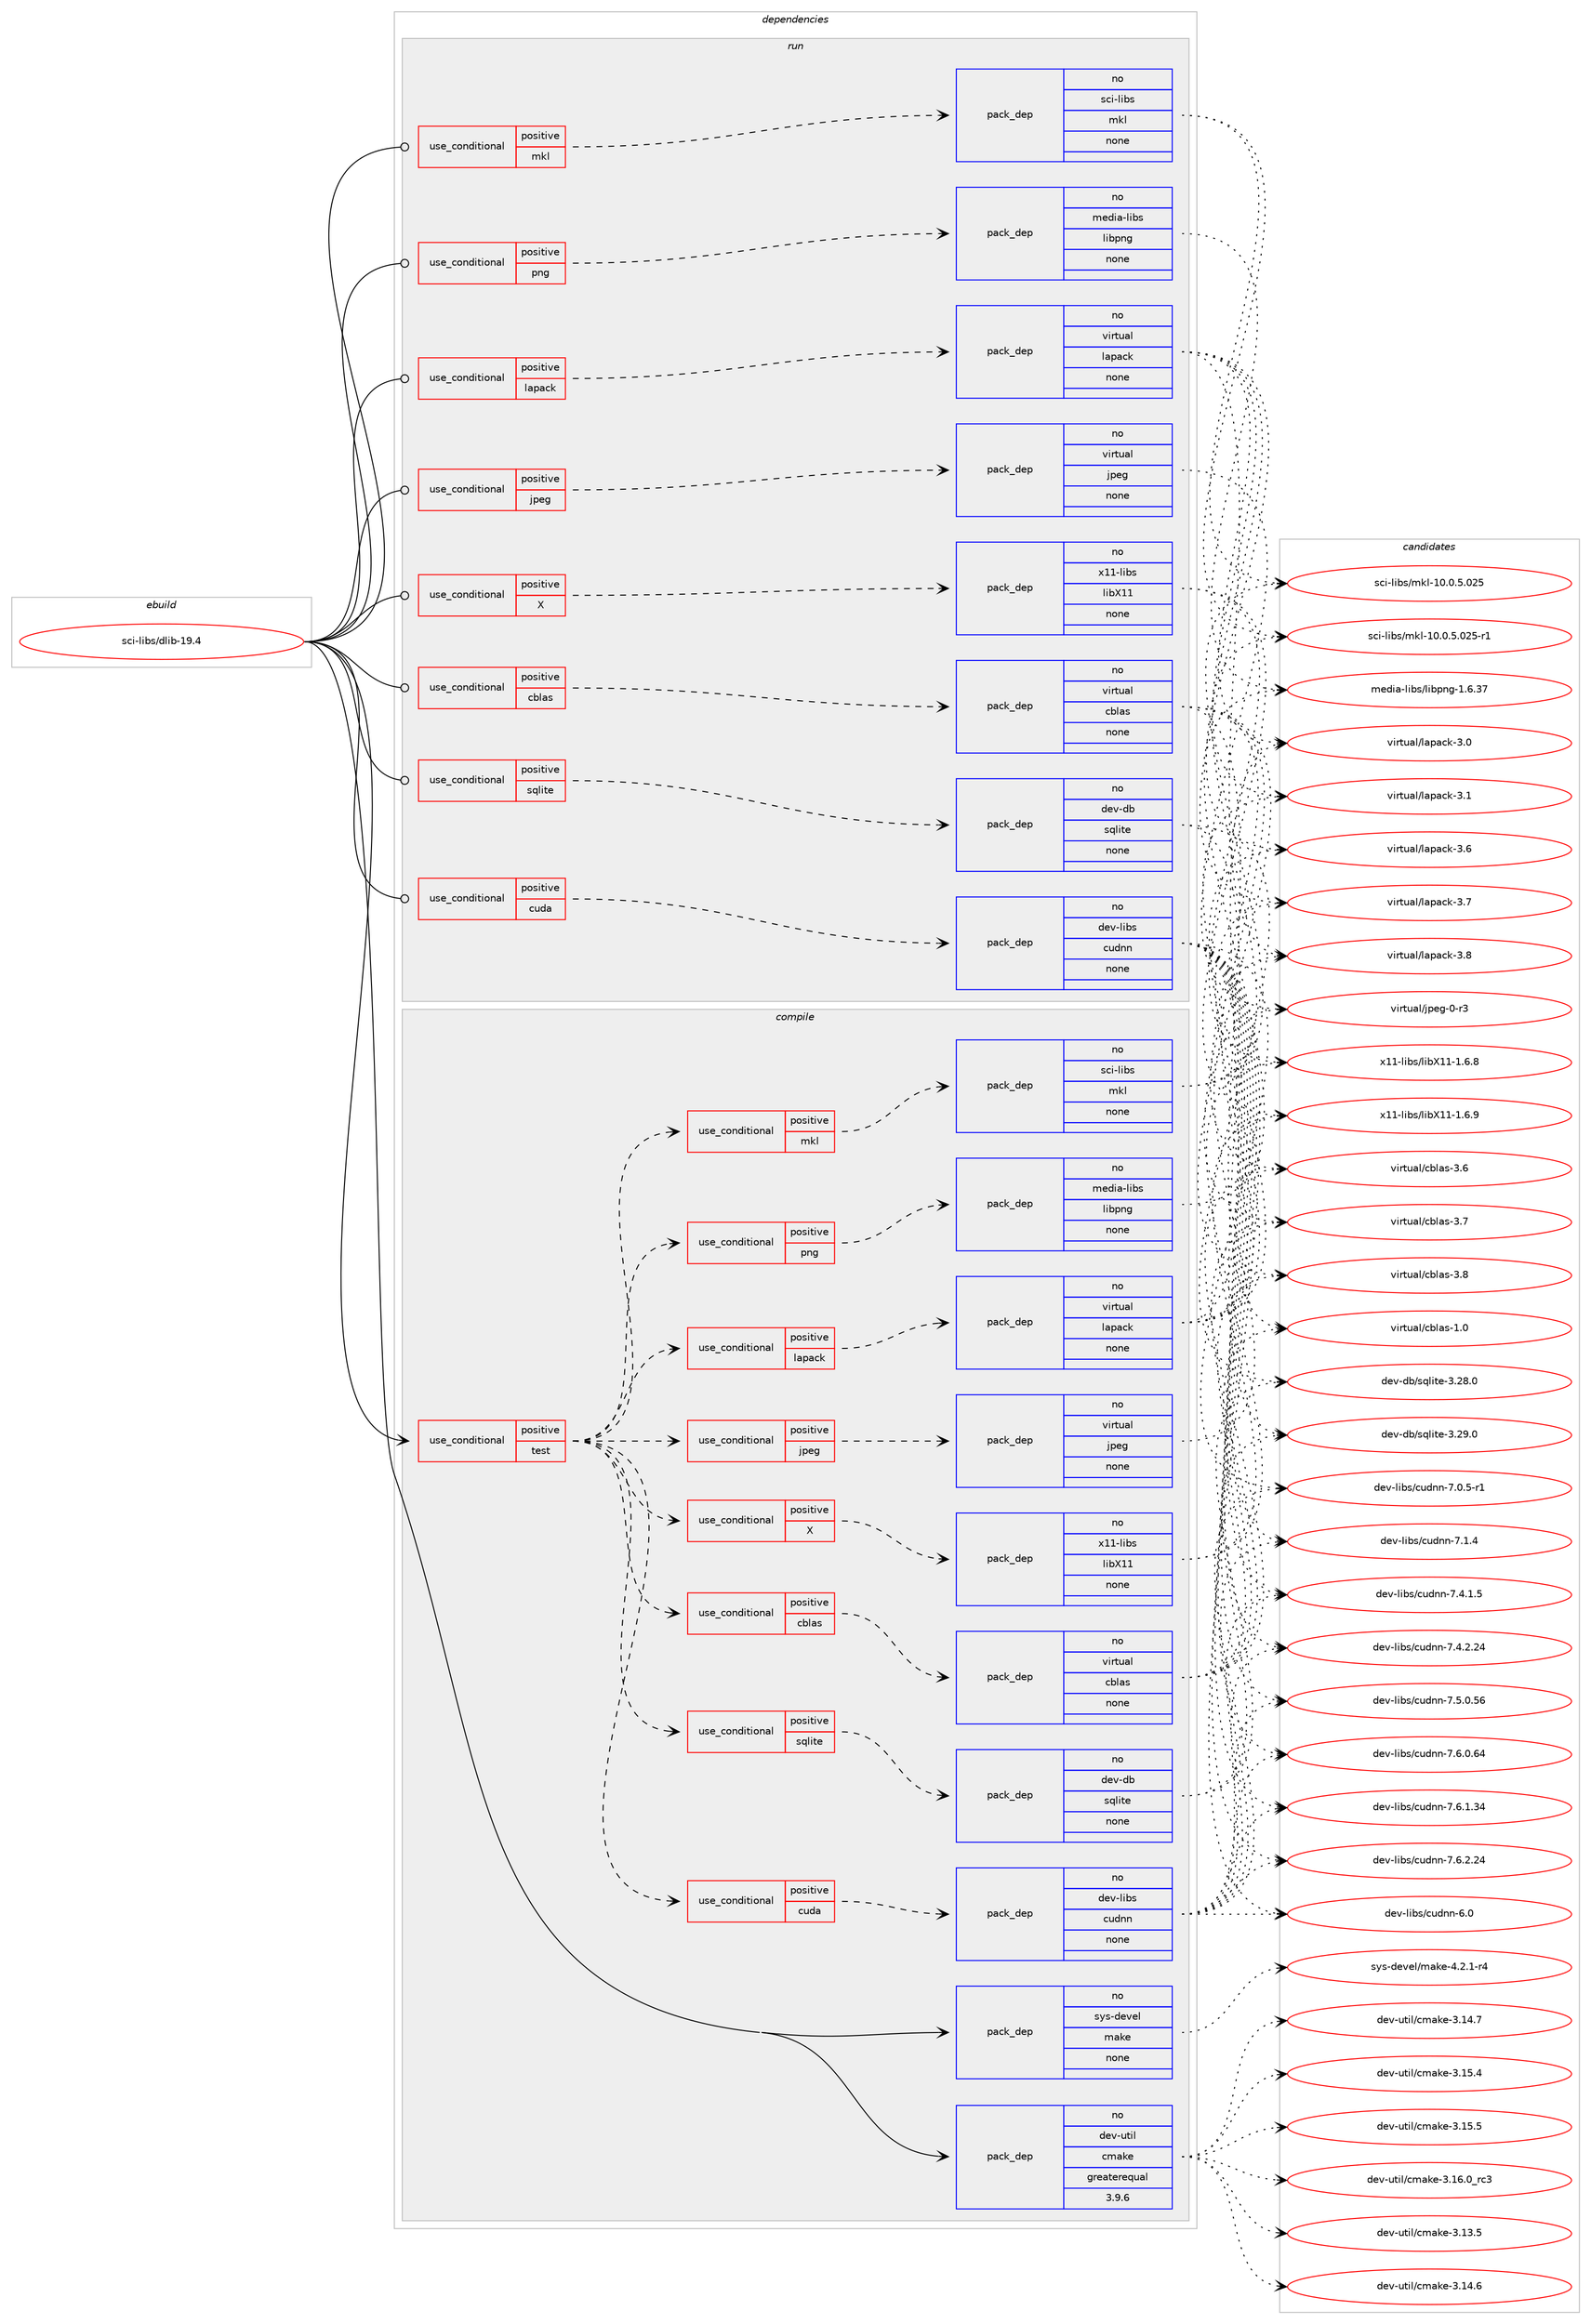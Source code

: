 digraph prolog {

# *************
# Graph options
# *************

newrank=true;
concentrate=true;
compound=true;
graph [rankdir=LR,fontname=Helvetica,fontsize=10,ranksep=1.5];#, ranksep=2.5, nodesep=0.2];
edge  [arrowhead=vee];
node  [fontname=Helvetica,fontsize=10];

# **********
# The ebuild
# **********

subgraph cluster_leftcol {
color=gray;
rank=same;
label=<<i>ebuild</i>>;
id [label="sci-libs/dlib-19.4", color=red, width=4, href="../sci-libs/dlib-19.4.svg"];
}

# ****************
# The dependencies
# ****************

subgraph cluster_midcol {
color=gray;
label=<<i>dependencies</i>>;
subgraph cluster_compile {
fillcolor="#eeeeee";
style=filled;
label=<<i>compile</i>>;
subgraph cond207918 {
dependency856622 [label=<<TABLE BORDER="0" CELLBORDER="1" CELLSPACING="0" CELLPADDING="4"><TR><TD ROWSPAN="3" CELLPADDING="10">use_conditional</TD></TR><TR><TD>positive</TD></TR><TR><TD>test</TD></TR></TABLE>>, shape=none, color=red];
subgraph cond207919 {
dependency856623 [label=<<TABLE BORDER="0" CELLBORDER="1" CELLSPACING="0" CELLPADDING="4"><TR><TD ROWSPAN="3" CELLPADDING="10">use_conditional</TD></TR><TR><TD>positive</TD></TR><TR><TD>cblas</TD></TR></TABLE>>, shape=none, color=red];
subgraph pack633583 {
dependency856624 [label=<<TABLE BORDER="0" CELLBORDER="1" CELLSPACING="0" CELLPADDING="4" WIDTH="220"><TR><TD ROWSPAN="6" CELLPADDING="30">pack_dep</TD></TR><TR><TD WIDTH="110">no</TD></TR><TR><TD>virtual</TD></TR><TR><TD>cblas</TD></TR><TR><TD>none</TD></TR><TR><TD></TD></TR></TABLE>>, shape=none, color=blue];
}
dependency856623:e -> dependency856624:w [weight=20,style="dashed",arrowhead="vee"];
}
dependency856622:e -> dependency856623:w [weight=20,style="dashed",arrowhead="vee"];
subgraph cond207920 {
dependency856625 [label=<<TABLE BORDER="0" CELLBORDER="1" CELLSPACING="0" CELLPADDING="4"><TR><TD ROWSPAN="3" CELLPADDING="10">use_conditional</TD></TR><TR><TD>positive</TD></TR><TR><TD>cuda</TD></TR></TABLE>>, shape=none, color=red];
subgraph pack633584 {
dependency856626 [label=<<TABLE BORDER="0" CELLBORDER="1" CELLSPACING="0" CELLPADDING="4" WIDTH="220"><TR><TD ROWSPAN="6" CELLPADDING="30">pack_dep</TD></TR><TR><TD WIDTH="110">no</TD></TR><TR><TD>dev-libs</TD></TR><TR><TD>cudnn</TD></TR><TR><TD>none</TD></TR><TR><TD></TD></TR></TABLE>>, shape=none, color=blue];
}
dependency856625:e -> dependency856626:w [weight=20,style="dashed",arrowhead="vee"];
}
dependency856622:e -> dependency856625:w [weight=20,style="dashed",arrowhead="vee"];
subgraph cond207921 {
dependency856627 [label=<<TABLE BORDER="0" CELLBORDER="1" CELLSPACING="0" CELLPADDING="4"><TR><TD ROWSPAN="3" CELLPADDING="10">use_conditional</TD></TR><TR><TD>positive</TD></TR><TR><TD>jpeg</TD></TR></TABLE>>, shape=none, color=red];
subgraph pack633585 {
dependency856628 [label=<<TABLE BORDER="0" CELLBORDER="1" CELLSPACING="0" CELLPADDING="4" WIDTH="220"><TR><TD ROWSPAN="6" CELLPADDING="30">pack_dep</TD></TR><TR><TD WIDTH="110">no</TD></TR><TR><TD>virtual</TD></TR><TR><TD>jpeg</TD></TR><TR><TD>none</TD></TR><TR><TD></TD></TR></TABLE>>, shape=none, color=blue];
}
dependency856627:e -> dependency856628:w [weight=20,style="dashed",arrowhead="vee"];
}
dependency856622:e -> dependency856627:w [weight=20,style="dashed",arrowhead="vee"];
subgraph cond207922 {
dependency856629 [label=<<TABLE BORDER="0" CELLBORDER="1" CELLSPACING="0" CELLPADDING="4"><TR><TD ROWSPAN="3" CELLPADDING="10">use_conditional</TD></TR><TR><TD>positive</TD></TR><TR><TD>lapack</TD></TR></TABLE>>, shape=none, color=red];
subgraph pack633586 {
dependency856630 [label=<<TABLE BORDER="0" CELLBORDER="1" CELLSPACING="0" CELLPADDING="4" WIDTH="220"><TR><TD ROWSPAN="6" CELLPADDING="30">pack_dep</TD></TR><TR><TD WIDTH="110">no</TD></TR><TR><TD>virtual</TD></TR><TR><TD>lapack</TD></TR><TR><TD>none</TD></TR><TR><TD></TD></TR></TABLE>>, shape=none, color=blue];
}
dependency856629:e -> dependency856630:w [weight=20,style="dashed",arrowhead="vee"];
}
dependency856622:e -> dependency856629:w [weight=20,style="dashed",arrowhead="vee"];
subgraph cond207923 {
dependency856631 [label=<<TABLE BORDER="0" CELLBORDER="1" CELLSPACING="0" CELLPADDING="4"><TR><TD ROWSPAN="3" CELLPADDING="10">use_conditional</TD></TR><TR><TD>positive</TD></TR><TR><TD>mkl</TD></TR></TABLE>>, shape=none, color=red];
subgraph pack633587 {
dependency856632 [label=<<TABLE BORDER="0" CELLBORDER="1" CELLSPACING="0" CELLPADDING="4" WIDTH="220"><TR><TD ROWSPAN="6" CELLPADDING="30">pack_dep</TD></TR><TR><TD WIDTH="110">no</TD></TR><TR><TD>sci-libs</TD></TR><TR><TD>mkl</TD></TR><TR><TD>none</TD></TR><TR><TD></TD></TR></TABLE>>, shape=none, color=blue];
}
dependency856631:e -> dependency856632:w [weight=20,style="dashed",arrowhead="vee"];
}
dependency856622:e -> dependency856631:w [weight=20,style="dashed",arrowhead="vee"];
subgraph cond207924 {
dependency856633 [label=<<TABLE BORDER="0" CELLBORDER="1" CELLSPACING="0" CELLPADDING="4"><TR><TD ROWSPAN="3" CELLPADDING="10">use_conditional</TD></TR><TR><TD>positive</TD></TR><TR><TD>png</TD></TR></TABLE>>, shape=none, color=red];
subgraph pack633588 {
dependency856634 [label=<<TABLE BORDER="0" CELLBORDER="1" CELLSPACING="0" CELLPADDING="4" WIDTH="220"><TR><TD ROWSPAN="6" CELLPADDING="30">pack_dep</TD></TR><TR><TD WIDTH="110">no</TD></TR><TR><TD>media-libs</TD></TR><TR><TD>libpng</TD></TR><TR><TD>none</TD></TR><TR><TD></TD></TR></TABLE>>, shape=none, color=blue];
}
dependency856633:e -> dependency856634:w [weight=20,style="dashed",arrowhead="vee"];
}
dependency856622:e -> dependency856633:w [weight=20,style="dashed",arrowhead="vee"];
subgraph cond207925 {
dependency856635 [label=<<TABLE BORDER="0" CELLBORDER="1" CELLSPACING="0" CELLPADDING="4"><TR><TD ROWSPAN="3" CELLPADDING="10">use_conditional</TD></TR><TR><TD>positive</TD></TR><TR><TD>sqlite</TD></TR></TABLE>>, shape=none, color=red];
subgraph pack633589 {
dependency856636 [label=<<TABLE BORDER="0" CELLBORDER="1" CELLSPACING="0" CELLPADDING="4" WIDTH="220"><TR><TD ROWSPAN="6" CELLPADDING="30">pack_dep</TD></TR><TR><TD WIDTH="110">no</TD></TR><TR><TD>dev-db</TD></TR><TR><TD>sqlite</TD></TR><TR><TD>none</TD></TR><TR><TD></TD></TR></TABLE>>, shape=none, color=blue];
}
dependency856635:e -> dependency856636:w [weight=20,style="dashed",arrowhead="vee"];
}
dependency856622:e -> dependency856635:w [weight=20,style="dashed",arrowhead="vee"];
subgraph cond207926 {
dependency856637 [label=<<TABLE BORDER="0" CELLBORDER="1" CELLSPACING="0" CELLPADDING="4"><TR><TD ROWSPAN="3" CELLPADDING="10">use_conditional</TD></TR><TR><TD>positive</TD></TR><TR><TD>X</TD></TR></TABLE>>, shape=none, color=red];
subgraph pack633590 {
dependency856638 [label=<<TABLE BORDER="0" CELLBORDER="1" CELLSPACING="0" CELLPADDING="4" WIDTH="220"><TR><TD ROWSPAN="6" CELLPADDING="30">pack_dep</TD></TR><TR><TD WIDTH="110">no</TD></TR><TR><TD>x11-libs</TD></TR><TR><TD>libX11</TD></TR><TR><TD>none</TD></TR><TR><TD></TD></TR></TABLE>>, shape=none, color=blue];
}
dependency856637:e -> dependency856638:w [weight=20,style="dashed",arrowhead="vee"];
}
dependency856622:e -> dependency856637:w [weight=20,style="dashed",arrowhead="vee"];
}
id:e -> dependency856622:w [weight=20,style="solid",arrowhead="vee"];
subgraph pack633591 {
dependency856639 [label=<<TABLE BORDER="0" CELLBORDER="1" CELLSPACING="0" CELLPADDING="4" WIDTH="220"><TR><TD ROWSPAN="6" CELLPADDING="30">pack_dep</TD></TR><TR><TD WIDTH="110">no</TD></TR><TR><TD>dev-util</TD></TR><TR><TD>cmake</TD></TR><TR><TD>greaterequal</TD></TR><TR><TD>3.9.6</TD></TR></TABLE>>, shape=none, color=blue];
}
id:e -> dependency856639:w [weight=20,style="solid",arrowhead="vee"];
subgraph pack633592 {
dependency856640 [label=<<TABLE BORDER="0" CELLBORDER="1" CELLSPACING="0" CELLPADDING="4" WIDTH="220"><TR><TD ROWSPAN="6" CELLPADDING="30">pack_dep</TD></TR><TR><TD WIDTH="110">no</TD></TR><TR><TD>sys-devel</TD></TR><TR><TD>make</TD></TR><TR><TD>none</TD></TR><TR><TD></TD></TR></TABLE>>, shape=none, color=blue];
}
id:e -> dependency856640:w [weight=20,style="solid",arrowhead="vee"];
}
subgraph cluster_compileandrun {
fillcolor="#eeeeee";
style=filled;
label=<<i>compile and run</i>>;
}
subgraph cluster_run {
fillcolor="#eeeeee";
style=filled;
label=<<i>run</i>>;
subgraph cond207927 {
dependency856641 [label=<<TABLE BORDER="0" CELLBORDER="1" CELLSPACING="0" CELLPADDING="4"><TR><TD ROWSPAN="3" CELLPADDING="10">use_conditional</TD></TR><TR><TD>positive</TD></TR><TR><TD>X</TD></TR></TABLE>>, shape=none, color=red];
subgraph pack633593 {
dependency856642 [label=<<TABLE BORDER="0" CELLBORDER="1" CELLSPACING="0" CELLPADDING="4" WIDTH="220"><TR><TD ROWSPAN="6" CELLPADDING="30">pack_dep</TD></TR><TR><TD WIDTH="110">no</TD></TR><TR><TD>x11-libs</TD></TR><TR><TD>libX11</TD></TR><TR><TD>none</TD></TR><TR><TD></TD></TR></TABLE>>, shape=none, color=blue];
}
dependency856641:e -> dependency856642:w [weight=20,style="dashed",arrowhead="vee"];
}
id:e -> dependency856641:w [weight=20,style="solid",arrowhead="odot"];
subgraph cond207928 {
dependency856643 [label=<<TABLE BORDER="0" CELLBORDER="1" CELLSPACING="0" CELLPADDING="4"><TR><TD ROWSPAN="3" CELLPADDING="10">use_conditional</TD></TR><TR><TD>positive</TD></TR><TR><TD>cblas</TD></TR></TABLE>>, shape=none, color=red];
subgraph pack633594 {
dependency856644 [label=<<TABLE BORDER="0" CELLBORDER="1" CELLSPACING="0" CELLPADDING="4" WIDTH="220"><TR><TD ROWSPAN="6" CELLPADDING="30">pack_dep</TD></TR><TR><TD WIDTH="110">no</TD></TR><TR><TD>virtual</TD></TR><TR><TD>cblas</TD></TR><TR><TD>none</TD></TR><TR><TD></TD></TR></TABLE>>, shape=none, color=blue];
}
dependency856643:e -> dependency856644:w [weight=20,style="dashed",arrowhead="vee"];
}
id:e -> dependency856643:w [weight=20,style="solid",arrowhead="odot"];
subgraph cond207929 {
dependency856645 [label=<<TABLE BORDER="0" CELLBORDER="1" CELLSPACING="0" CELLPADDING="4"><TR><TD ROWSPAN="3" CELLPADDING="10">use_conditional</TD></TR><TR><TD>positive</TD></TR><TR><TD>cuda</TD></TR></TABLE>>, shape=none, color=red];
subgraph pack633595 {
dependency856646 [label=<<TABLE BORDER="0" CELLBORDER="1" CELLSPACING="0" CELLPADDING="4" WIDTH="220"><TR><TD ROWSPAN="6" CELLPADDING="30">pack_dep</TD></TR><TR><TD WIDTH="110">no</TD></TR><TR><TD>dev-libs</TD></TR><TR><TD>cudnn</TD></TR><TR><TD>none</TD></TR><TR><TD></TD></TR></TABLE>>, shape=none, color=blue];
}
dependency856645:e -> dependency856646:w [weight=20,style="dashed",arrowhead="vee"];
}
id:e -> dependency856645:w [weight=20,style="solid",arrowhead="odot"];
subgraph cond207930 {
dependency856647 [label=<<TABLE BORDER="0" CELLBORDER="1" CELLSPACING="0" CELLPADDING="4"><TR><TD ROWSPAN="3" CELLPADDING="10">use_conditional</TD></TR><TR><TD>positive</TD></TR><TR><TD>jpeg</TD></TR></TABLE>>, shape=none, color=red];
subgraph pack633596 {
dependency856648 [label=<<TABLE BORDER="0" CELLBORDER="1" CELLSPACING="0" CELLPADDING="4" WIDTH="220"><TR><TD ROWSPAN="6" CELLPADDING="30">pack_dep</TD></TR><TR><TD WIDTH="110">no</TD></TR><TR><TD>virtual</TD></TR><TR><TD>jpeg</TD></TR><TR><TD>none</TD></TR><TR><TD></TD></TR></TABLE>>, shape=none, color=blue];
}
dependency856647:e -> dependency856648:w [weight=20,style="dashed",arrowhead="vee"];
}
id:e -> dependency856647:w [weight=20,style="solid",arrowhead="odot"];
subgraph cond207931 {
dependency856649 [label=<<TABLE BORDER="0" CELLBORDER="1" CELLSPACING="0" CELLPADDING="4"><TR><TD ROWSPAN="3" CELLPADDING="10">use_conditional</TD></TR><TR><TD>positive</TD></TR><TR><TD>lapack</TD></TR></TABLE>>, shape=none, color=red];
subgraph pack633597 {
dependency856650 [label=<<TABLE BORDER="0" CELLBORDER="1" CELLSPACING="0" CELLPADDING="4" WIDTH="220"><TR><TD ROWSPAN="6" CELLPADDING="30">pack_dep</TD></TR><TR><TD WIDTH="110">no</TD></TR><TR><TD>virtual</TD></TR><TR><TD>lapack</TD></TR><TR><TD>none</TD></TR><TR><TD></TD></TR></TABLE>>, shape=none, color=blue];
}
dependency856649:e -> dependency856650:w [weight=20,style="dashed",arrowhead="vee"];
}
id:e -> dependency856649:w [weight=20,style="solid",arrowhead="odot"];
subgraph cond207932 {
dependency856651 [label=<<TABLE BORDER="0" CELLBORDER="1" CELLSPACING="0" CELLPADDING="4"><TR><TD ROWSPAN="3" CELLPADDING="10">use_conditional</TD></TR><TR><TD>positive</TD></TR><TR><TD>mkl</TD></TR></TABLE>>, shape=none, color=red];
subgraph pack633598 {
dependency856652 [label=<<TABLE BORDER="0" CELLBORDER="1" CELLSPACING="0" CELLPADDING="4" WIDTH="220"><TR><TD ROWSPAN="6" CELLPADDING="30">pack_dep</TD></TR><TR><TD WIDTH="110">no</TD></TR><TR><TD>sci-libs</TD></TR><TR><TD>mkl</TD></TR><TR><TD>none</TD></TR><TR><TD></TD></TR></TABLE>>, shape=none, color=blue];
}
dependency856651:e -> dependency856652:w [weight=20,style="dashed",arrowhead="vee"];
}
id:e -> dependency856651:w [weight=20,style="solid",arrowhead="odot"];
subgraph cond207933 {
dependency856653 [label=<<TABLE BORDER="0" CELLBORDER="1" CELLSPACING="0" CELLPADDING="4"><TR><TD ROWSPAN="3" CELLPADDING="10">use_conditional</TD></TR><TR><TD>positive</TD></TR><TR><TD>png</TD></TR></TABLE>>, shape=none, color=red];
subgraph pack633599 {
dependency856654 [label=<<TABLE BORDER="0" CELLBORDER="1" CELLSPACING="0" CELLPADDING="4" WIDTH="220"><TR><TD ROWSPAN="6" CELLPADDING="30">pack_dep</TD></TR><TR><TD WIDTH="110">no</TD></TR><TR><TD>media-libs</TD></TR><TR><TD>libpng</TD></TR><TR><TD>none</TD></TR><TR><TD></TD></TR></TABLE>>, shape=none, color=blue];
}
dependency856653:e -> dependency856654:w [weight=20,style="dashed",arrowhead="vee"];
}
id:e -> dependency856653:w [weight=20,style="solid",arrowhead="odot"];
subgraph cond207934 {
dependency856655 [label=<<TABLE BORDER="0" CELLBORDER="1" CELLSPACING="0" CELLPADDING="4"><TR><TD ROWSPAN="3" CELLPADDING="10">use_conditional</TD></TR><TR><TD>positive</TD></TR><TR><TD>sqlite</TD></TR></TABLE>>, shape=none, color=red];
subgraph pack633600 {
dependency856656 [label=<<TABLE BORDER="0" CELLBORDER="1" CELLSPACING="0" CELLPADDING="4" WIDTH="220"><TR><TD ROWSPAN="6" CELLPADDING="30">pack_dep</TD></TR><TR><TD WIDTH="110">no</TD></TR><TR><TD>dev-db</TD></TR><TR><TD>sqlite</TD></TR><TR><TD>none</TD></TR><TR><TD></TD></TR></TABLE>>, shape=none, color=blue];
}
dependency856655:e -> dependency856656:w [weight=20,style="dashed",arrowhead="vee"];
}
id:e -> dependency856655:w [weight=20,style="solid",arrowhead="odot"];
}
}

# **************
# The candidates
# **************

subgraph cluster_choices {
rank=same;
color=gray;
label=<<i>candidates</i>>;

subgraph choice633583 {
color=black;
nodesep=1;
choice118105114116117971084799981089711545494648 [label="virtual/cblas-1.0", color=red, width=4,href="../virtual/cblas-1.0.svg"];
choice118105114116117971084799981089711545514654 [label="virtual/cblas-3.6", color=red, width=4,href="../virtual/cblas-3.6.svg"];
choice118105114116117971084799981089711545514655 [label="virtual/cblas-3.7", color=red, width=4,href="../virtual/cblas-3.7.svg"];
choice118105114116117971084799981089711545514656 [label="virtual/cblas-3.8", color=red, width=4,href="../virtual/cblas-3.8.svg"];
dependency856624:e -> choice118105114116117971084799981089711545494648:w [style=dotted,weight="100"];
dependency856624:e -> choice118105114116117971084799981089711545514654:w [style=dotted,weight="100"];
dependency856624:e -> choice118105114116117971084799981089711545514655:w [style=dotted,weight="100"];
dependency856624:e -> choice118105114116117971084799981089711545514656:w [style=dotted,weight="100"];
}
subgraph choice633584 {
color=black;
nodesep=1;
choice1001011184510810598115479911710011011045544648 [label="dev-libs/cudnn-6.0", color=red, width=4,href="../dev-libs/cudnn-6.0.svg"];
choice100101118451081059811547991171001101104555464846534511449 [label="dev-libs/cudnn-7.0.5-r1", color=red, width=4,href="../dev-libs/cudnn-7.0.5-r1.svg"];
choice10010111845108105981154799117100110110455546494652 [label="dev-libs/cudnn-7.1.4", color=red, width=4,href="../dev-libs/cudnn-7.1.4.svg"];
choice100101118451081059811547991171001101104555465246494653 [label="dev-libs/cudnn-7.4.1.5", color=red, width=4,href="../dev-libs/cudnn-7.4.1.5.svg"];
choice10010111845108105981154799117100110110455546524650465052 [label="dev-libs/cudnn-7.4.2.24", color=red, width=4,href="../dev-libs/cudnn-7.4.2.24.svg"];
choice10010111845108105981154799117100110110455546534648465354 [label="dev-libs/cudnn-7.5.0.56", color=red, width=4,href="../dev-libs/cudnn-7.5.0.56.svg"];
choice10010111845108105981154799117100110110455546544648465452 [label="dev-libs/cudnn-7.6.0.64", color=red, width=4,href="../dev-libs/cudnn-7.6.0.64.svg"];
choice10010111845108105981154799117100110110455546544649465152 [label="dev-libs/cudnn-7.6.1.34", color=red, width=4,href="../dev-libs/cudnn-7.6.1.34.svg"];
choice10010111845108105981154799117100110110455546544650465052 [label="dev-libs/cudnn-7.6.2.24", color=red, width=4,href="../dev-libs/cudnn-7.6.2.24.svg"];
dependency856626:e -> choice1001011184510810598115479911710011011045544648:w [style=dotted,weight="100"];
dependency856626:e -> choice100101118451081059811547991171001101104555464846534511449:w [style=dotted,weight="100"];
dependency856626:e -> choice10010111845108105981154799117100110110455546494652:w [style=dotted,weight="100"];
dependency856626:e -> choice100101118451081059811547991171001101104555465246494653:w [style=dotted,weight="100"];
dependency856626:e -> choice10010111845108105981154799117100110110455546524650465052:w [style=dotted,weight="100"];
dependency856626:e -> choice10010111845108105981154799117100110110455546534648465354:w [style=dotted,weight="100"];
dependency856626:e -> choice10010111845108105981154799117100110110455546544648465452:w [style=dotted,weight="100"];
dependency856626:e -> choice10010111845108105981154799117100110110455546544649465152:w [style=dotted,weight="100"];
dependency856626:e -> choice10010111845108105981154799117100110110455546544650465052:w [style=dotted,weight="100"];
}
subgraph choice633585 {
color=black;
nodesep=1;
choice118105114116117971084710611210110345484511451 [label="virtual/jpeg-0-r3", color=red, width=4,href="../virtual/jpeg-0-r3.svg"];
dependency856628:e -> choice118105114116117971084710611210110345484511451:w [style=dotted,weight="100"];
}
subgraph choice633586 {
color=black;
nodesep=1;
choice118105114116117971084710897112979910745514648 [label="virtual/lapack-3.0", color=red, width=4,href="../virtual/lapack-3.0.svg"];
choice118105114116117971084710897112979910745514649 [label="virtual/lapack-3.1", color=red, width=4,href="../virtual/lapack-3.1.svg"];
choice118105114116117971084710897112979910745514654 [label="virtual/lapack-3.6", color=red, width=4,href="../virtual/lapack-3.6.svg"];
choice118105114116117971084710897112979910745514655 [label="virtual/lapack-3.7", color=red, width=4,href="../virtual/lapack-3.7.svg"];
choice118105114116117971084710897112979910745514656 [label="virtual/lapack-3.8", color=red, width=4,href="../virtual/lapack-3.8.svg"];
dependency856630:e -> choice118105114116117971084710897112979910745514648:w [style=dotted,weight="100"];
dependency856630:e -> choice118105114116117971084710897112979910745514649:w [style=dotted,weight="100"];
dependency856630:e -> choice118105114116117971084710897112979910745514654:w [style=dotted,weight="100"];
dependency856630:e -> choice118105114116117971084710897112979910745514655:w [style=dotted,weight="100"];
dependency856630:e -> choice118105114116117971084710897112979910745514656:w [style=dotted,weight="100"];
}
subgraph choice633587 {
color=black;
nodesep=1;
choice115991054510810598115471091071084549484648465346485053 [label="sci-libs/mkl-10.0.5.025", color=red, width=4,href="../sci-libs/mkl-10.0.5.025.svg"];
choice1159910545108105981154710910710845494846484653464850534511449 [label="sci-libs/mkl-10.0.5.025-r1", color=red, width=4,href="../sci-libs/mkl-10.0.5.025-r1.svg"];
dependency856632:e -> choice115991054510810598115471091071084549484648465346485053:w [style=dotted,weight="100"];
dependency856632:e -> choice1159910545108105981154710910710845494846484653464850534511449:w [style=dotted,weight="100"];
}
subgraph choice633588 {
color=black;
nodesep=1;
choice109101100105974510810598115471081059811211010345494654465155 [label="media-libs/libpng-1.6.37", color=red, width=4,href="../media-libs/libpng-1.6.37.svg"];
dependency856634:e -> choice109101100105974510810598115471081059811211010345494654465155:w [style=dotted,weight="100"];
}
subgraph choice633589 {
color=black;
nodesep=1;
choice10010111845100984711511310810511610145514650564648 [label="dev-db/sqlite-3.28.0", color=red, width=4,href="../dev-db/sqlite-3.28.0.svg"];
choice10010111845100984711511310810511610145514650574648 [label="dev-db/sqlite-3.29.0", color=red, width=4,href="../dev-db/sqlite-3.29.0.svg"];
dependency856636:e -> choice10010111845100984711511310810511610145514650564648:w [style=dotted,weight="100"];
dependency856636:e -> choice10010111845100984711511310810511610145514650574648:w [style=dotted,weight="100"];
}
subgraph choice633590 {
color=black;
nodesep=1;
choice120494945108105981154710810598884949454946544656 [label="x11-libs/libX11-1.6.8", color=red, width=4,href="../x11-libs/libX11-1.6.8.svg"];
choice120494945108105981154710810598884949454946544657 [label="x11-libs/libX11-1.6.9", color=red, width=4,href="../x11-libs/libX11-1.6.9.svg"];
dependency856638:e -> choice120494945108105981154710810598884949454946544656:w [style=dotted,weight="100"];
dependency856638:e -> choice120494945108105981154710810598884949454946544657:w [style=dotted,weight="100"];
}
subgraph choice633591 {
color=black;
nodesep=1;
choice1001011184511711610510847991099710710145514649514653 [label="dev-util/cmake-3.13.5", color=red, width=4,href="../dev-util/cmake-3.13.5.svg"];
choice1001011184511711610510847991099710710145514649524654 [label="dev-util/cmake-3.14.6", color=red, width=4,href="../dev-util/cmake-3.14.6.svg"];
choice1001011184511711610510847991099710710145514649524655 [label="dev-util/cmake-3.14.7", color=red, width=4,href="../dev-util/cmake-3.14.7.svg"];
choice1001011184511711610510847991099710710145514649534652 [label="dev-util/cmake-3.15.4", color=red, width=4,href="../dev-util/cmake-3.15.4.svg"];
choice1001011184511711610510847991099710710145514649534653 [label="dev-util/cmake-3.15.5", color=red, width=4,href="../dev-util/cmake-3.15.5.svg"];
choice1001011184511711610510847991099710710145514649544648951149951 [label="dev-util/cmake-3.16.0_rc3", color=red, width=4,href="../dev-util/cmake-3.16.0_rc3.svg"];
dependency856639:e -> choice1001011184511711610510847991099710710145514649514653:w [style=dotted,weight="100"];
dependency856639:e -> choice1001011184511711610510847991099710710145514649524654:w [style=dotted,weight="100"];
dependency856639:e -> choice1001011184511711610510847991099710710145514649524655:w [style=dotted,weight="100"];
dependency856639:e -> choice1001011184511711610510847991099710710145514649534652:w [style=dotted,weight="100"];
dependency856639:e -> choice1001011184511711610510847991099710710145514649534653:w [style=dotted,weight="100"];
dependency856639:e -> choice1001011184511711610510847991099710710145514649544648951149951:w [style=dotted,weight="100"];
}
subgraph choice633592 {
color=black;
nodesep=1;
choice1151211154510010111810110847109971071014552465046494511452 [label="sys-devel/make-4.2.1-r4", color=red, width=4,href="../sys-devel/make-4.2.1-r4.svg"];
dependency856640:e -> choice1151211154510010111810110847109971071014552465046494511452:w [style=dotted,weight="100"];
}
subgraph choice633593 {
color=black;
nodesep=1;
choice120494945108105981154710810598884949454946544656 [label="x11-libs/libX11-1.6.8", color=red, width=4,href="../x11-libs/libX11-1.6.8.svg"];
choice120494945108105981154710810598884949454946544657 [label="x11-libs/libX11-1.6.9", color=red, width=4,href="../x11-libs/libX11-1.6.9.svg"];
dependency856642:e -> choice120494945108105981154710810598884949454946544656:w [style=dotted,weight="100"];
dependency856642:e -> choice120494945108105981154710810598884949454946544657:w [style=dotted,weight="100"];
}
subgraph choice633594 {
color=black;
nodesep=1;
choice118105114116117971084799981089711545494648 [label="virtual/cblas-1.0", color=red, width=4,href="../virtual/cblas-1.0.svg"];
choice118105114116117971084799981089711545514654 [label="virtual/cblas-3.6", color=red, width=4,href="../virtual/cblas-3.6.svg"];
choice118105114116117971084799981089711545514655 [label="virtual/cblas-3.7", color=red, width=4,href="../virtual/cblas-3.7.svg"];
choice118105114116117971084799981089711545514656 [label="virtual/cblas-3.8", color=red, width=4,href="../virtual/cblas-3.8.svg"];
dependency856644:e -> choice118105114116117971084799981089711545494648:w [style=dotted,weight="100"];
dependency856644:e -> choice118105114116117971084799981089711545514654:w [style=dotted,weight="100"];
dependency856644:e -> choice118105114116117971084799981089711545514655:w [style=dotted,weight="100"];
dependency856644:e -> choice118105114116117971084799981089711545514656:w [style=dotted,weight="100"];
}
subgraph choice633595 {
color=black;
nodesep=1;
choice1001011184510810598115479911710011011045544648 [label="dev-libs/cudnn-6.0", color=red, width=4,href="../dev-libs/cudnn-6.0.svg"];
choice100101118451081059811547991171001101104555464846534511449 [label="dev-libs/cudnn-7.0.5-r1", color=red, width=4,href="../dev-libs/cudnn-7.0.5-r1.svg"];
choice10010111845108105981154799117100110110455546494652 [label="dev-libs/cudnn-7.1.4", color=red, width=4,href="../dev-libs/cudnn-7.1.4.svg"];
choice100101118451081059811547991171001101104555465246494653 [label="dev-libs/cudnn-7.4.1.5", color=red, width=4,href="../dev-libs/cudnn-7.4.1.5.svg"];
choice10010111845108105981154799117100110110455546524650465052 [label="dev-libs/cudnn-7.4.2.24", color=red, width=4,href="../dev-libs/cudnn-7.4.2.24.svg"];
choice10010111845108105981154799117100110110455546534648465354 [label="dev-libs/cudnn-7.5.0.56", color=red, width=4,href="../dev-libs/cudnn-7.5.0.56.svg"];
choice10010111845108105981154799117100110110455546544648465452 [label="dev-libs/cudnn-7.6.0.64", color=red, width=4,href="../dev-libs/cudnn-7.6.0.64.svg"];
choice10010111845108105981154799117100110110455546544649465152 [label="dev-libs/cudnn-7.6.1.34", color=red, width=4,href="../dev-libs/cudnn-7.6.1.34.svg"];
choice10010111845108105981154799117100110110455546544650465052 [label="dev-libs/cudnn-7.6.2.24", color=red, width=4,href="../dev-libs/cudnn-7.6.2.24.svg"];
dependency856646:e -> choice1001011184510810598115479911710011011045544648:w [style=dotted,weight="100"];
dependency856646:e -> choice100101118451081059811547991171001101104555464846534511449:w [style=dotted,weight="100"];
dependency856646:e -> choice10010111845108105981154799117100110110455546494652:w [style=dotted,weight="100"];
dependency856646:e -> choice100101118451081059811547991171001101104555465246494653:w [style=dotted,weight="100"];
dependency856646:e -> choice10010111845108105981154799117100110110455546524650465052:w [style=dotted,weight="100"];
dependency856646:e -> choice10010111845108105981154799117100110110455546534648465354:w [style=dotted,weight="100"];
dependency856646:e -> choice10010111845108105981154799117100110110455546544648465452:w [style=dotted,weight="100"];
dependency856646:e -> choice10010111845108105981154799117100110110455546544649465152:w [style=dotted,weight="100"];
dependency856646:e -> choice10010111845108105981154799117100110110455546544650465052:w [style=dotted,weight="100"];
}
subgraph choice633596 {
color=black;
nodesep=1;
choice118105114116117971084710611210110345484511451 [label="virtual/jpeg-0-r3", color=red, width=4,href="../virtual/jpeg-0-r3.svg"];
dependency856648:e -> choice118105114116117971084710611210110345484511451:w [style=dotted,weight="100"];
}
subgraph choice633597 {
color=black;
nodesep=1;
choice118105114116117971084710897112979910745514648 [label="virtual/lapack-3.0", color=red, width=4,href="../virtual/lapack-3.0.svg"];
choice118105114116117971084710897112979910745514649 [label="virtual/lapack-3.1", color=red, width=4,href="../virtual/lapack-3.1.svg"];
choice118105114116117971084710897112979910745514654 [label="virtual/lapack-3.6", color=red, width=4,href="../virtual/lapack-3.6.svg"];
choice118105114116117971084710897112979910745514655 [label="virtual/lapack-3.7", color=red, width=4,href="../virtual/lapack-3.7.svg"];
choice118105114116117971084710897112979910745514656 [label="virtual/lapack-3.8", color=red, width=4,href="../virtual/lapack-3.8.svg"];
dependency856650:e -> choice118105114116117971084710897112979910745514648:w [style=dotted,weight="100"];
dependency856650:e -> choice118105114116117971084710897112979910745514649:w [style=dotted,weight="100"];
dependency856650:e -> choice118105114116117971084710897112979910745514654:w [style=dotted,weight="100"];
dependency856650:e -> choice118105114116117971084710897112979910745514655:w [style=dotted,weight="100"];
dependency856650:e -> choice118105114116117971084710897112979910745514656:w [style=dotted,weight="100"];
}
subgraph choice633598 {
color=black;
nodesep=1;
choice115991054510810598115471091071084549484648465346485053 [label="sci-libs/mkl-10.0.5.025", color=red, width=4,href="../sci-libs/mkl-10.0.5.025.svg"];
choice1159910545108105981154710910710845494846484653464850534511449 [label="sci-libs/mkl-10.0.5.025-r1", color=red, width=4,href="../sci-libs/mkl-10.0.5.025-r1.svg"];
dependency856652:e -> choice115991054510810598115471091071084549484648465346485053:w [style=dotted,weight="100"];
dependency856652:e -> choice1159910545108105981154710910710845494846484653464850534511449:w [style=dotted,weight="100"];
}
subgraph choice633599 {
color=black;
nodesep=1;
choice109101100105974510810598115471081059811211010345494654465155 [label="media-libs/libpng-1.6.37", color=red, width=4,href="../media-libs/libpng-1.6.37.svg"];
dependency856654:e -> choice109101100105974510810598115471081059811211010345494654465155:w [style=dotted,weight="100"];
}
subgraph choice633600 {
color=black;
nodesep=1;
choice10010111845100984711511310810511610145514650564648 [label="dev-db/sqlite-3.28.0", color=red, width=4,href="../dev-db/sqlite-3.28.0.svg"];
choice10010111845100984711511310810511610145514650574648 [label="dev-db/sqlite-3.29.0", color=red, width=4,href="../dev-db/sqlite-3.29.0.svg"];
dependency856656:e -> choice10010111845100984711511310810511610145514650564648:w [style=dotted,weight="100"];
dependency856656:e -> choice10010111845100984711511310810511610145514650574648:w [style=dotted,weight="100"];
}
}

}
